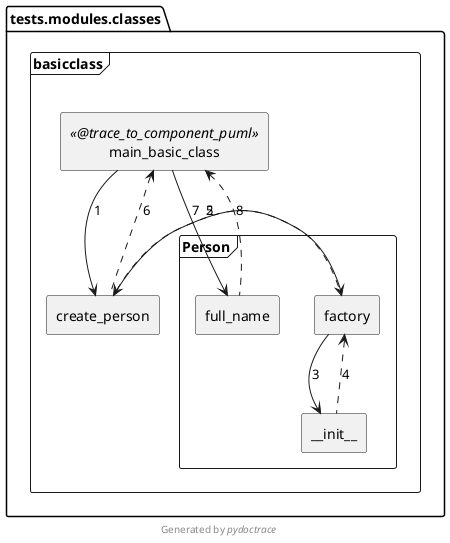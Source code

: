@startuml tests.modules.classes.basicclass.main_basic_class-component
skinparam BoxPadding 10
skinparam componentStyle rectangle

package tests.modules.classes {
  frame basicclass {
    [tests.modules.classes.basicclass.main_basic_class] as "main_basic_class" << @trace_to_component_puml >>
    [tests.modules.classes.basicclass.create_person] as "create_person"
    frame Person {
      [tests.modules.classes.basicclass.Person.factory] as "factory"
      [tests.modules.classes.basicclass.Person.~__init~__] as "~__init~__"
      [tests.modules.classes.basicclass.Person.full_name] as "full_name"
    }
  }
}
[tests.modules.classes.basicclass.main_basic_class] --> [tests.modules.classes.basicclass.create_person] : 1
[tests.modules.classes.basicclass.main_basic_class] <.. [tests.modules.classes.basicclass.create_person] : 6
[tests.modules.classes.basicclass.create_person] -> [tests.modules.classes.basicclass.Person.factory] : 2
[tests.modules.classes.basicclass.create_person] <. [tests.modules.classes.basicclass.Person.factory] : 5
[tests.modules.classes.basicclass.Person.factory] --> [tests.modules.classes.basicclass.Person.~__init~__] : 3
[tests.modules.classes.basicclass.Person.factory] <.. [tests.modules.classes.basicclass.Person.~__init~__] : 4
[tests.modules.classes.basicclass.main_basic_class] -> [tests.modules.classes.basicclass.Person.full_name] : 7
[tests.modules.classes.basicclass.main_basic_class] <. [tests.modules.classes.basicclass.Person.full_name] : 8

footer Generated by //pydoctrace//
@enduml
